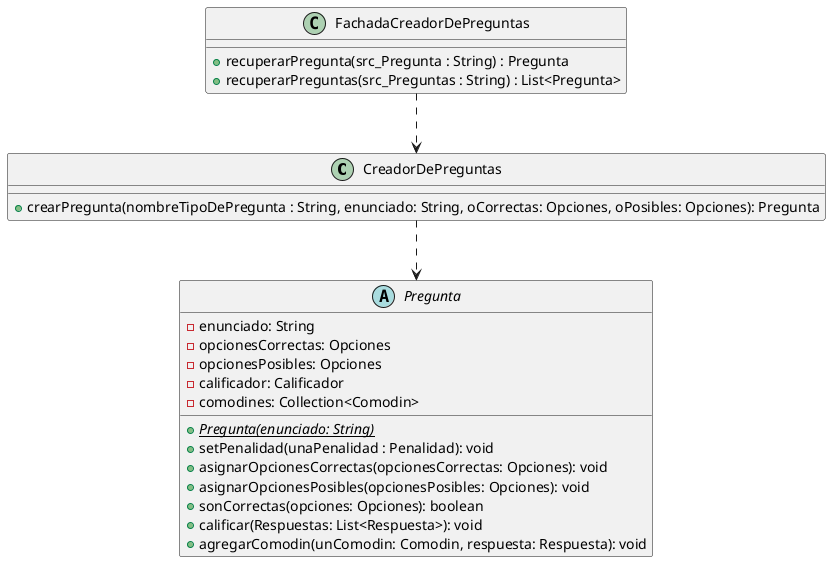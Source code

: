 @startuml


class CreadorDePreguntas{
    +crearPregunta(nombreTipoDePregunta : String, enunciado: String, oCorrectas: Opciones, oPosibles: Opciones): Pregunta

}

class FachadaCreadorDePreguntas{
    +recuperarPregunta(src_Pregunta : String) : Pregunta
    +recuperarPreguntas(src_Preguntas : String) : List<Pregunta>
}

Abstract Class Pregunta{
    -enunciado: String
    -opcionesCorrectas: Opciones
    -opcionesPosibles: Opciones
    -calificador: Calificador
    -comodines: Collection<Comodin>

    +{abstract}{static}Pregunta(enunciado: String)
    +setPenalidad(unaPenalidad : Penalidad): void
    +asignarOpcionesCorrectas(opcionesCorrectas: Opciones): void
    +asignarOpcionesPosibles(opcionesPosibles: Opciones): void
    +sonCorrectas(opciones: Opciones): boolean
    +calificar(Respuestas: List<Respuesta>): void
    +agregarComodin(unComodin: Comodin, respuesta: Respuesta): void
}

FachadaCreadorDePreguntas ..> CreadorDePreguntas
CreadorDePreguntas ..> Pregunta



@enduml